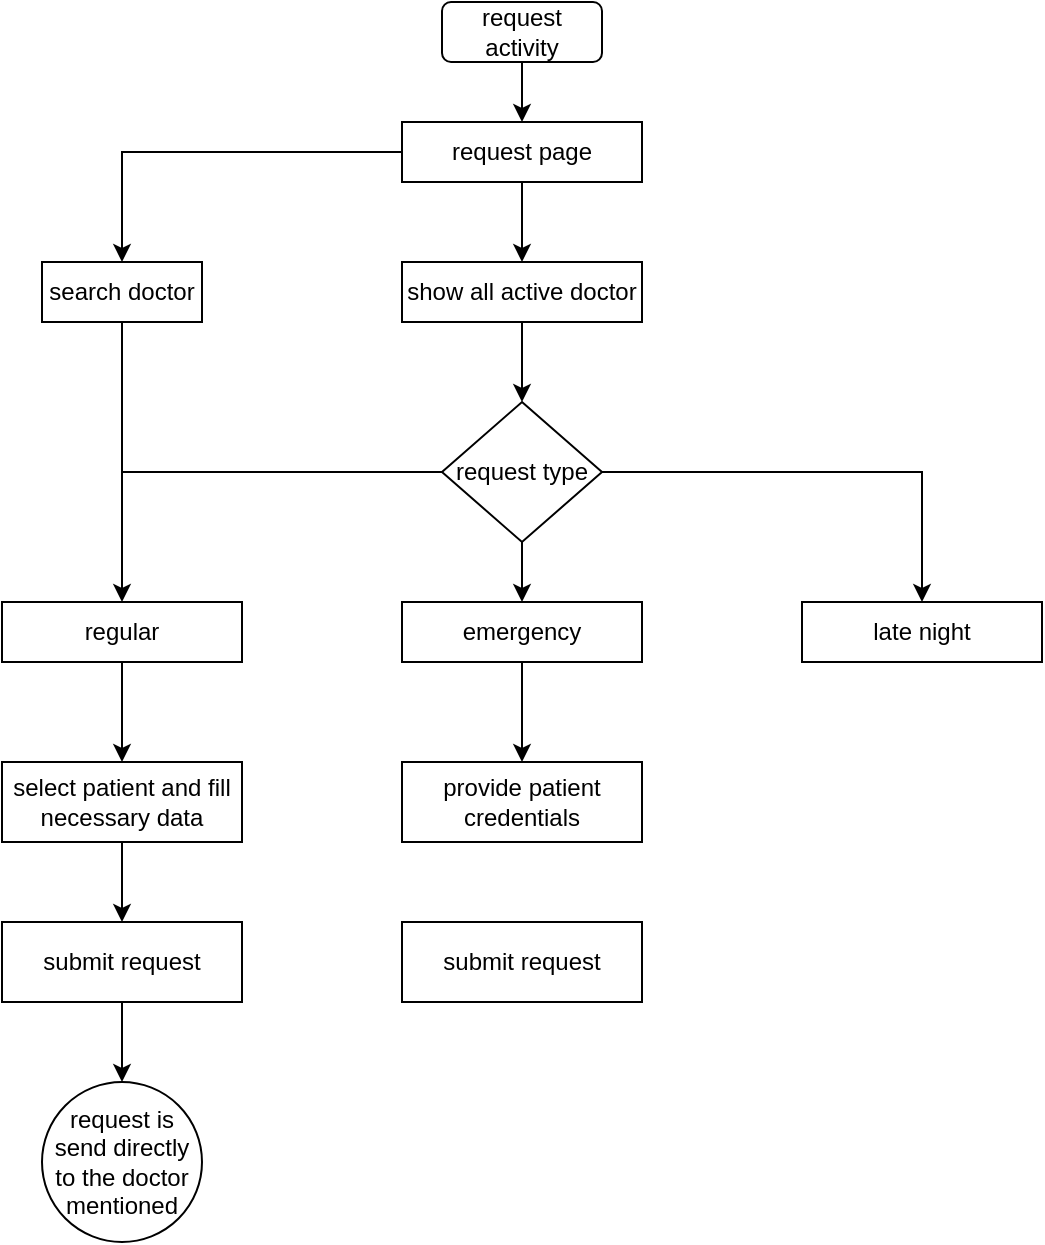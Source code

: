 <mxfile version="20.8.5" type="github">
  <diagram id="C5RBs43oDa-KdzZeNtuy" name="Page-1">
    <mxGraphModel dx="1434" dy="800" grid="1" gridSize="10" guides="1" tooltips="1" connect="1" arrows="1" fold="1" page="1" pageScale="1" pageWidth="827" pageHeight="1169" math="0" shadow="0">
      <root>
        <mxCell id="WIyWlLk6GJQsqaUBKTNV-0" />
        <mxCell id="WIyWlLk6GJQsqaUBKTNV-1" parent="WIyWlLk6GJQsqaUBKTNV-0" />
        <mxCell id="nQeolu39O7KRunp5My-d-2" value="" style="edgeStyle=orthogonalEdgeStyle;rounded=0;orthogonalLoop=1;jettySize=auto;html=1;" edge="1" parent="WIyWlLk6GJQsqaUBKTNV-1" source="nQeolu39O7KRunp5My-d-0" target="nQeolu39O7KRunp5My-d-1">
          <mxGeometry relative="1" as="geometry" />
        </mxCell>
        <mxCell id="nQeolu39O7KRunp5My-d-0" value="request activity" style="rounded=1;whiteSpace=wrap;html=1;" vertex="1" parent="WIyWlLk6GJQsqaUBKTNV-1">
          <mxGeometry x="380" y="100" width="80" height="30" as="geometry" />
        </mxCell>
        <mxCell id="nQeolu39O7KRunp5My-d-9" style="edgeStyle=orthogonalEdgeStyle;rounded=0;orthogonalLoop=1;jettySize=auto;html=1;exitX=0.5;exitY=1;exitDx=0;exitDy=0;entryX=0.5;entryY=0;entryDx=0;entryDy=0;" edge="1" parent="WIyWlLk6GJQsqaUBKTNV-1" source="nQeolu39O7KRunp5My-d-1" target="nQeolu39O7KRunp5My-d-3">
          <mxGeometry relative="1" as="geometry" />
        </mxCell>
        <mxCell id="nQeolu39O7KRunp5My-d-18" style="edgeStyle=orthogonalEdgeStyle;rounded=0;orthogonalLoop=1;jettySize=auto;html=1;entryX=0.5;entryY=0;entryDx=0;entryDy=0;" edge="1" parent="WIyWlLk6GJQsqaUBKTNV-1" source="nQeolu39O7KRunp5My-d-1" target="nQeolu39O7KRunp5My-d-17">
          <mxGeometry relative="1" as="geometry" />
        </mxCell>
        <mxCell id="nQeolu39O7KRunp5My-d-1" value="request page" style="rounded=0;whiteSpace=wrap;html=1;" vertex="1" parent="WIyWlLk6GJQsqaUBKTNV-1">
          <mxGeometry x="360" y="160" width="120" height="30" as="geometry" />
        </mxCell>
        <mxCell id="nQeolu39O7KRunp5My-d-10" style="edgeStyle=orthogonalEdgeStyle;rounded=0;orthogonalLoop=1;jettySize=auto;html=1;exitX=0.5;exitY=1;exitDx=0;exitDy=0;entryX=0.5;entryY=0;entryDx=0;entryDy=0;" edge="1" parent="WIyWlLk6GJQsqaUBKTNV-1" source="nQeolu39O7KRunp5My-d-3" target="nQeolu39O7KRunp5My-d-5">
          <mxGeometry relative="1" as="geometry" />
        </mxCell>
        <mxCell id="nQeolu39O7KRunp5My-d-3" value="show all active doctor" style="rounded=0;whiteSpace=wrap;html=1;" vertex="1" parent="WIyWlLk6GJQsqaUBKTNV-1">
          <mxGeometry x="360" y="230" width="120" height="30" as="geometry" />
        </mxCell>
        <mxCell id="nQeolu39O7KRunp5My-d-16" value="" style="edgeStyle=orthogonalEdgeStyle;rounded=0;orthogonalLoop=1;jettySize=auto;html=1;" edge="1" parent="WIyWlLk6GJQsqaUBKTNV-1" source="nQeolu39O7KRunp5My-d-4" target="nQeolu39O7KRunp5My-d-15">
          <mxGeometry relative="1" as="geometry" />
        </mxCell>
        <mxCell id="nQeolu39O7KRunp5My-d-4" value="emergency" style="rounded=0;whiteSpace=wrap;html=1;" vertex="1" parent="WIyWlLk6GJQsqaUBKTNV-1">
          <mxGeometry x="360" y="400" width="120" height="30" as="geometry" />
        </mxCell>
        <mxCell id="nQeolu39O7KRunp5My-d-11" style="edgeStyle=orthogonalEdgeStyle;rounded=0;orthogonalLoop=1;jettySize=auto;html=1;entryX=0.5;entryY=0;entryDx=0;entryDy=0;" edge="1" parent="WIyWlLk6GJQsqaUBKTNV-1" source="nQeolu39O7KRunp5My-d-5" target="nQeolu39O7KRunp5My-d-6">
          <mxGeometry relative="1" as="geometry" />
        </mxCell>
        <mxCell id="nQeolu39O7KRunp5My-d-13" style="edgeStyle=orthogonalEdgeStyle;rounded=0;orthogonalLoop=1;jettySize=auto;html=1;entryX=0.5;entryY=0;entryDx=0;entryDy=0;" edge="1" parent="WIyWlLk6GJQsqaUBKTNV-1" source="nQeolu39O7KRunp5My-d-5" target="nQeolu39O7KRunp5My-d-7">
          <mxGeometry relative="1" as="geometry">
            <Array as="points">
              <mxPoint x="220" y="335" />
            </Array>
          </mxGeometry>
        </mxCell>
        <mxCell id="nQeolu39O7KRunp5My-d-14" style="edgeStyle=orthogonalEdgeStyle;rounded=0;orthogonalLoop=1;jettySize=auto;html=1;exitX=0.5;exitY=1;exitDx=0;exitDy=0;entryX=0.5;entryY=0;entryDx=0;entryDy=0;" edge="1" parent="WIyWlLk6GJQsqaUBKTNV-1" source="nQeolu39O7KRunp5My-d-5" target="nQeolu39O7KRunp5My-d-4">
          <mxGeometry relative="1" as="geometry" />
        </mxCell>
        <mxCell id="nQeolu39O7KRunp5My-d-5" value="request type" style="rhombus;whiteSpace=wrap;html=1;" vertex="1" parent="WIyWlLk6GJQsqaUBKTNV-1">
          <mxGeometry x="380" y="300" width="80" height="70" as="geometry" />
        </mxCell>
        <mxCell id="nQeolu39O7KRunp5My-d-6" value="late night" style="rounded=0;whiteSpace=wrap;html=1;" vertex="1" parent="WIyWlLk6GJQsqaUBKTNV-1">
          <mxGeometry x="560" y="400" width="120" height="30" as="geometry" />
        </mxCell>
        <mxCell id="nQeolu39O7KRunp5My-d-24" style="edgeStyle=orthogonalEdgeStyle;rounded=0;orthogonalLoop=1;jettySize=auto;html=1;entryX=0.5;entryY=0;entryDx=0;entryDy=0;" edge="1" parent="WIyWlLk6GJQsqaUBKTNV-1" source="nQeolu39O7KRunp5My-d-7" target="nQeolu39O7KRunp5My-d-23">
          <mxGeometry relative="1" as="geometry" />
        </mxCell>
        <mxCell id="nQeolu39O7KRunp5My-d-7" value="regular" style="rounded=0;whiteSpace=wrap;html=1;" vertex="1" parent="WIyWlLk6GJQsqaUBKTNV-1">
          <mxGeometry x="160" y="400" width="120" height="30" as="geometry" />
        </mxCell>
        <mxCell id="nQeolu39O7KRunp5My-d-15" value="provide patient credentials" style="rounded=0;whiteSpace=wrap;html=1;" vertex="1" parent="WIyWlLk6GJQsqaUBKTNV-1">
          <mxGeometry x="360" y="480" width="120" height="40" as="geometry" />
        </mxCell>
        <mxCell id="nQeolu39O7KRunp5My-d-17" value="search doctor" style="rounded=0;whiteSpace=wrap;html=1;" vertex="1" parent="WIyWlLk6GJQsqaUBKTNV-1">
          <mxGeometry x="180" y="230" width="80" height="30" as="geometry" />
        </mxCell>
        <mxCell id="nQeolu39O7KRunp5My-d-22" value="" style="endArrow=none;html=1;rounded=0;entryX=0.5;entryY=1;entryDx=0;entryDy=0;" edge="1" parent="WIyWlLk6GJQsqaUBKTNV-1" target="nQeolu39O7KRunp5My-d-17">
          <mxGeometry width="50" height="50" relative="1" as="geometry">
            <mxPoint x="220" y="340" as="sourcePoint" />
            <mxPoint x="220" y="290" as="targetPoint" />
          </mxGeometry>
        </mxCell>
        <mxCell id="nQeolu39O7KRunp5My-d-26" style="edgeStyle=orthogonalEdgeStyle;rounded=0;orthogonalLoop=1;jettySize=auto;html=1;entryX=0.5;entryY=0;entryDx=0;entryDy=0;" edge="1" parent="WIyWlLk6GJQsqaUBKTNV-1" source="nQeolu39O7KRunp5My-d-23" target="nQeolu39O7KRunp5My-d-25">
          <mxGeometry relative="1" as="geometry" />
        </mxCell>
        <mxCell id="nQeolu39O7KRunp5My-d-23" value="select patient and fill necessary data" style="rounded=0;whiteSpace=wrap;html=1;" vertex="1" parent="WIyWlLk6GJQsqaUBKTNV-1">
          <mxGeometry x="160" y="480" width="120" height="40" as="geometry" />
        </mxCell>
        <mxCell id="nQeolu39O7KRunp5My-d-28" style="edgeStyle=orthogonalEdgeStyle;rounded=0;orthogonalLoop=1;jettySize=auto;html=1;entryX=0.5;entryY=0;entryDx=0;entryDy=0;" edge="1" parent="WIyWlLk6GJQsqaUBKTNV-1" source="nQeolu39O7KRunp5My-d-25" target="nQeolu39O7KRunp5My-d-27">
          <mxGeometry relative="1" as="geometry" />
        </mxCell>
        <mxCell id="nQeolu39O7KRunp5My-d-25" value="submit request" style="rounded=0;whiteSpace=wrap;html=1;" vertex="1" parent="WIyWlLk6GJQsqaUBKTNV-1">
          <mxGeometry x="160" y="560" width="120" height="40" as="geometry" />
        </mxCell>
        <mxCell id="nQeolu39O7KRunp5My-d-27" value="request is send directly to the doctor mentioned" style="ellipse;whiteSpace=wrap;html=1;aspect=fixed;" vertex="1" parent="WIyWlLk6GJQsqaUBKTNV-1">
          <mxGeometry x="180" y="640" width="80" height="80" as="geometry" />
        </mxCell>
        <mxCell id="nQeolu39O7KRunp5My-d-29" value="submit request" style="rounded=0;whiteSpace=wrap;html=1;" vertex="1" parent="WIyWlLk6GJQsqaUBKTNV-1">
          <mxGeometry x="360" y="560" width="120" height="40" as="geometry" />
        </mxCell>
      </root>
    </mxGraphModel>
  </diagram>
</mxfile>
